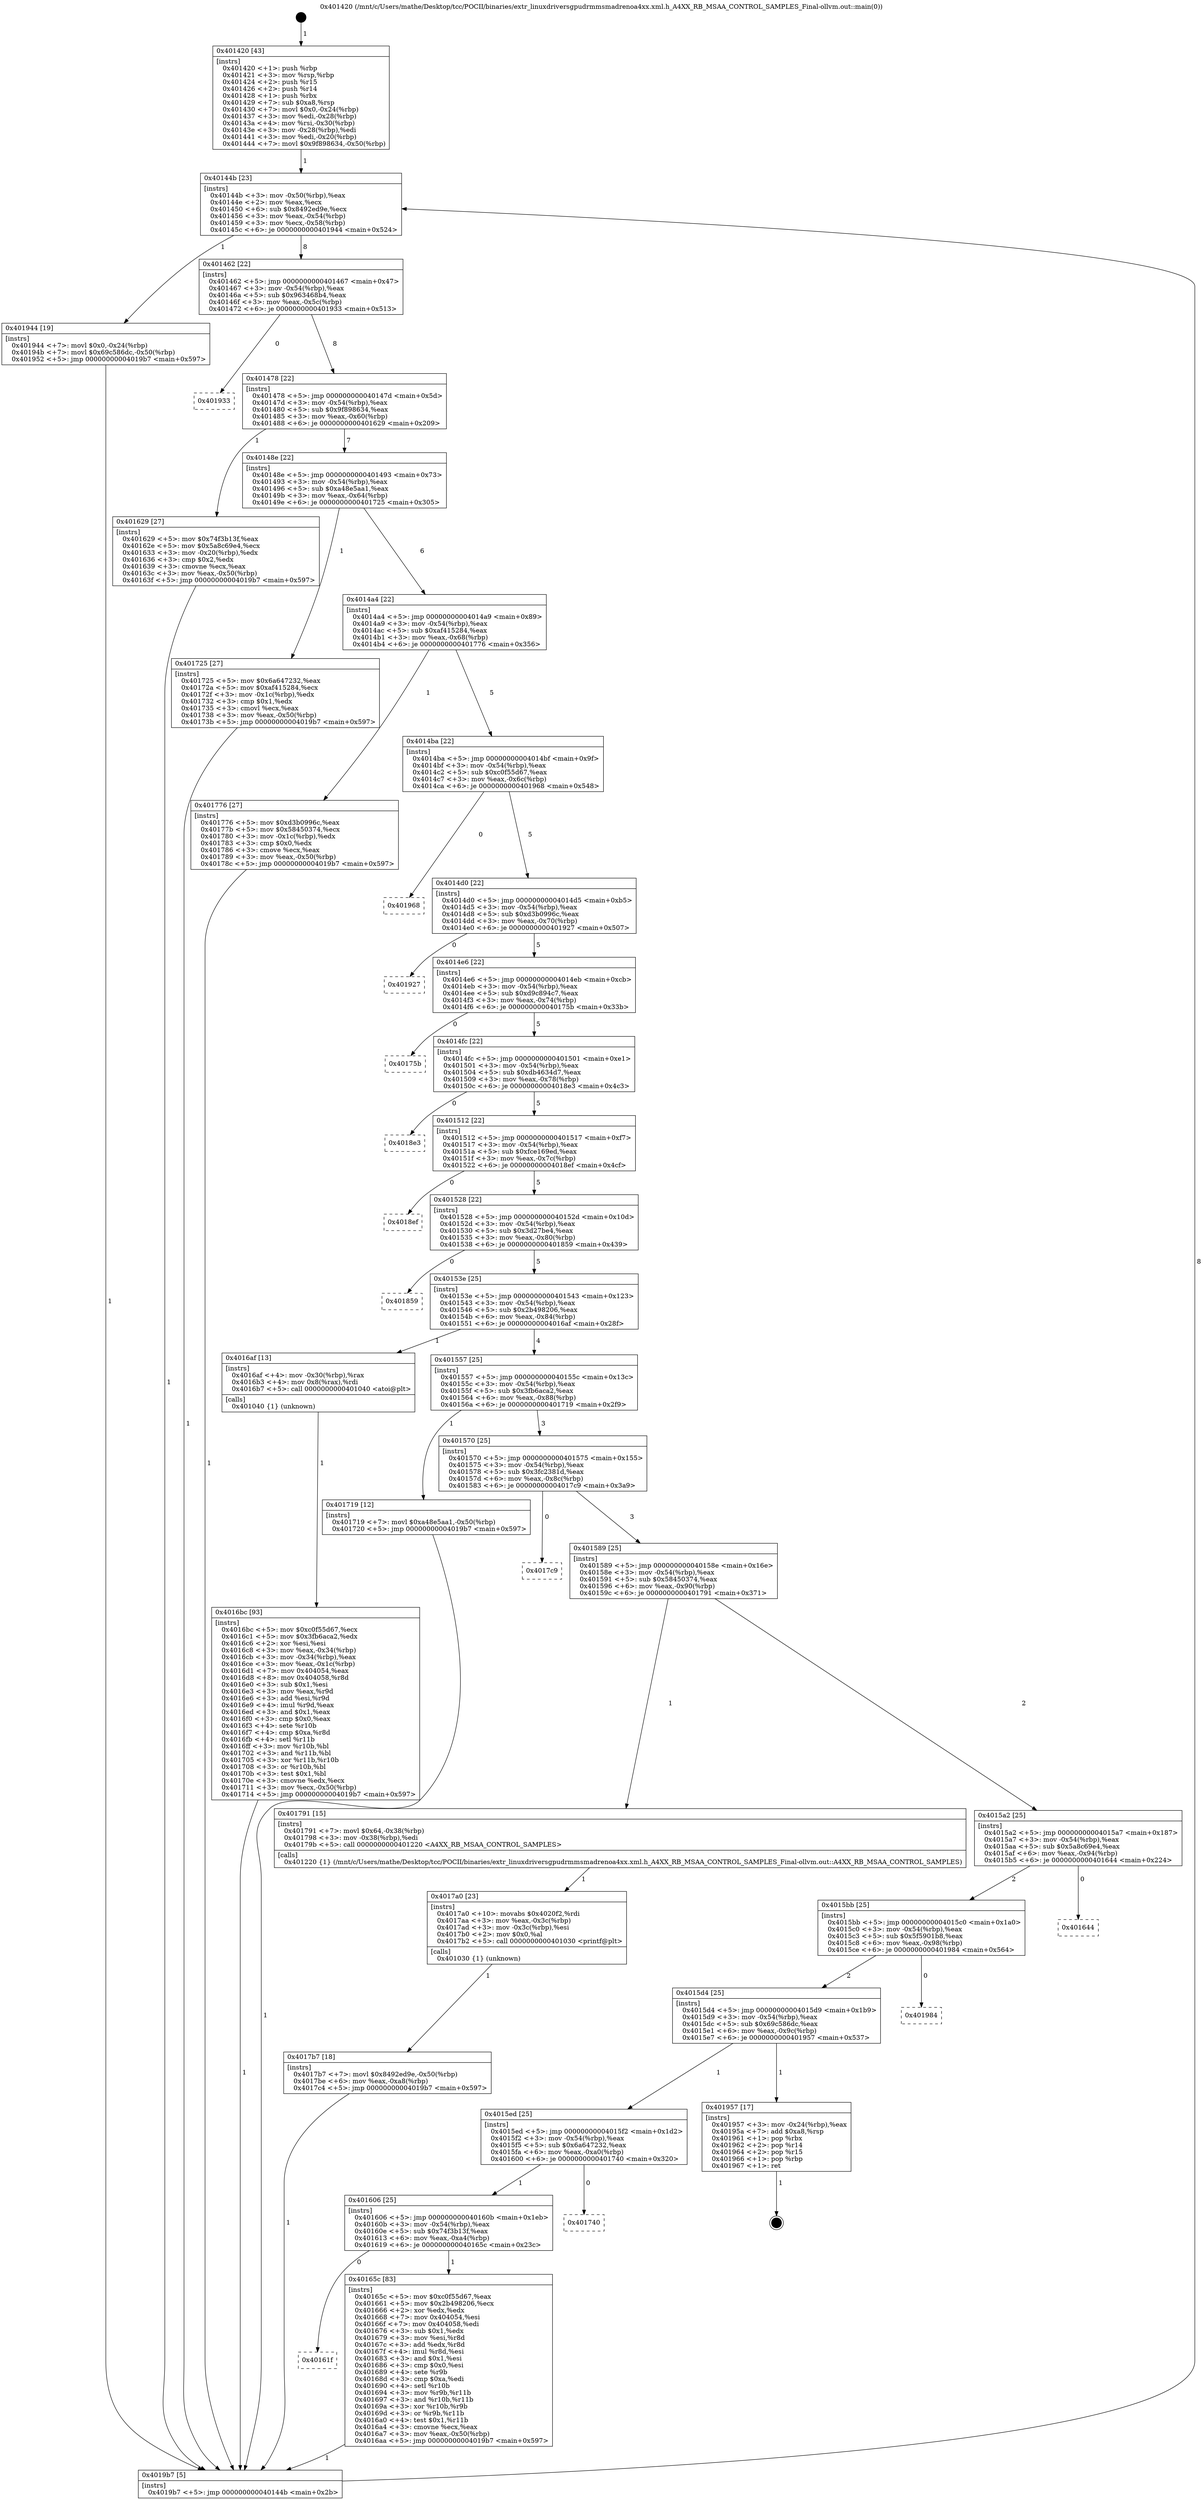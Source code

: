 digraph "0x401420" {
  label = "0x401420 (/mnt/c/Users/mathe/Desktop/tcc/POCII/binaries/extr_linuxdriversgpudrmmsmadrenoa4xx.xml.h_A4XX_RB_MSAA_CONTROL_SAMPLES_Final-ollvm.out::main(0))"
  labelloc = "t"
  node[shape=record]

  Entry [label="",width=0.3,height=0.3,shape=circle,fillcolor=black,style=filled]
  "0x40144b" [label="{
     0x40144b [23]\l
     | [instrs]\l
     &nbsp;&nbsp;0x40144b \<+3\>: mov -0x50(%rbp),%eax\l
     &nbsp;&nbsp;0x40144e \<+2\>: mov %eax,%ecx\l
     &nbsp;&nbsp;0x401450 \<+6\>: sub $0x8492ed9e,%ecx\l
     &nbsp;&nbsp;0x401456 \<+3\>: mov %eax,-0x54(%rbp)\l
     &nbsp;&nbsp;0x401459 \<+3\>: mov %ecx,-0x58(%rbp)\l
     &nbsp;&nbsp;0x40145c \<+6\>: je 0000000000401944 \<main+0x524\>\l
  }"]
  "0x401944" [label="{
     0x401944 [19]\l
     | [instrs]\l
     &nbsp;&nbsp;0x401944 \<+7\>: movl $0x0,-0x24(%rbp)\l
     &nbsp;&nbsp;0x40194b \<+7\>: movl $0x69c586dc,-0x50(%rbp)\l
     &nbsp;&nbsp;0x401952 \<+5\>: jmp 00000000004019b7 \<main+0x597\>\l
  }"]
  "0x401462" [label="{
     0x401462 [22]\l
     | [instrs]\l
     &nbsp;&nbsp;0x401462 \<+5\>: jmp 0000000000401467 \<main+0x47\>\l
     &nbsp;&nbsp;0x401467 \<+3\>: mov -0x54(%rbp),%eax\l
     &nbsp;&nbsp;0x40146a \<+5\>: sub $0x963468b4,%eax\l
     &nbsp;&nbsp;0x40146f \<+3\>: mov %eax,-0x5c(%rbp)\l
     &nbsp;&nbsp;0x401472 \<+6\>: je 0000000000401933 \<main+0x513\>\l
  }"]
  Exit [label="",width=0.3,height=0.3,shape=circle,fillcolor=black,style=filled,peripheries=2]
  "0x401933" [label="{
     0x401933\l
  }", style=dashed]
  "0x401478" [label="{
     0x401478 [22]\l
     | [instrs]\l
     &nbsp;&nbsp;0x401478 \<+5\>: jmp 000000000040147d \<main+0x5d\>\l
     &nbsp;&nbsp;0x40147d \<+3\>: mov -0x54(%rbp),%eax\l
     &nbsp;&nbsp;0x401480 \<+5\>: sub $0x9f898634,%eax\l
     &nbsp;&nbsp;0x401485 \<+3\>: mov %eax,-0x60(%rbp)\l
     &nbsp;&nbsp;0x401488 \<+6\>: je 0000000000401629 \<main+0x209\>\l
  }"]
  "0x4017b7" [label="{
     0x4017b7 [18]\l
     | [instrs]\l
     &nbsp;&nbsp;0x4017b7 \<+7\>: movl $0x8492ed9e,-0x50(%rbp)\l
     &nbsp;&nbsp;0x4017be \<+6\>: mov %eax,-0xa8(%rbp)\l
     &nbsp;&nbsp;0x4017c4 \<+5\>: jmp 00000000004019b7 \<main+0x597\>\l
  }"]
  "0x401629" [label="{
     0x401629 [27]\l
     | [instrs]\l
     &nbsp;&nbsp;0x401629 \<+5\>: mov $0x74f3b13f,%eax\l
     &nbsp;&nbsp;0x40162e \<+5\>: mov $0x5a8c69e4,%ecx\l
     &nbsp;&nbsp;0x401633 \<+3\>: mov -0x20(%rbp),%edx\l
     &nbsp;&nbsp;0x401636 \<+3\>: cmp $0x2,%edx\l
     &nbsp;&nbsp;0x401639 \<+3\>: cmovne %ecx,%eax\l
     &nbsp;&nbsp;0x40163c \<+3\>: mov %eax,-0x50(%rbp)\l
     &nbsp;&nbsp;0x40163f \<+5\>: jmp 00000000004019b7 \<main+0x597\>\l
  }"]
  "0x40148e" [label="{
     0x40148e [22]\l
     | [instrs]\l
     &nbsp;&nbsp;0x40148e \<+5\>: jmp 0000000000401493 \<main+0x73\>\l
     &nbsp;&nbsp;0x401493 \<+3\>: mov -0x54(%rbp),%eax\l
     &nbsp;&nbsp;0x401496 \<+5\>: sub $0xa48e5aa1,%eax\l
     &nbsp;&nbsp;0x40149b \<+3\>: mov %eax,-0x64(%rbp)\l
     &nbsp;&nbsp;0x40149e \<+6\>: je 0000000000401725 \<main+0x305\>\l
  }"]
  "0x4019b7" [label="{
     0x4019b7 [5]\l
     | [instrs]\l
     &nbsp;&nbsp;0x4019b7 \<+5\>: jmp 000000000040144b \<main+0x2b\>\l
  }"]
  "0x401420" [label="{
     0x401420 [43]\l
     | [instrs]\l
     &nbsp;&nbsp;0x401420 \<+1\>: push %rbp\l
     &nbsp;&nbsp;0x401421 \<+3\>: mov %rsp,%rbp\l
     &nbsp;&nbsp;0x401424 \<+2\>: push %r15\l
     &nbsp;&nbsp;0x401426 \<+2\>: push %r14\l
     &nbsp;&nbsp;0x401428 \<+1\>: push %rbx\l
     &nbsp;&nbsp;0x401429 \<+7\>: sub $0xa8,%rsp\l
     &nbsp;&nbsp;0x401430 \<+7\>: movl $0x0,-0x24(%rbp)\l
     &nbsp;&nbsp;0x401437 \<+3\>: mov %edi,-0x28(%rbp)\l
     &nbsp;&nbsp;0x40143a \<+4\>: mov %rsi,-0x30(%rbp)\l
     &nbsp;&nbsp;0x40143e \<+3\>: mov -0x28(%rbp),%edi\l
     &nbsp;&nbsp;0x401441 \<+3\>: mov %edi,-0x20(%rbp)\l
     &nbsp;&nbsp;0x401444 \<+7\>: movl $0x9f898634,-0x50(%rbp)\l
  }"]
  "0x4017a0" [label="{
     0x4017a0 [23]\l
     | [instrs]\l
     &nbsp;&nbsp;0x4017a0 \<+10\>: movabs $0x4020f2,%rdi\l
     &nbsp;&nbsp;0x4017aa \<+3\>: mov %eax,-0x3c(%rbp)\l
     &nbsp;&nbsp;0x4017ad \<+3\>: mov -0x3c(%rbp),%esi\l
     &nbsp;&nbsp;0x4017b0 \<+2\>: mov $0x0,%al\l
     &nbsp;&nbsp;0x4017b2 \<+5\>: call 0000000000401030 \<printf@plt\>\l
     | [calls]\l
     &nbsp;&nbsp;0x401030 \{1\} (unknown)\l
  }"]
  "0x401725" [label="{
     0x401725 [27]\l
     | [instrs]\l
     &nbsp;&nbsp;0x401725 \<+5\>: mov $0x6a647232,%eax\l
     &nbsp;&nbsp;0x40172a \<+5\>: mov $0xaf415284,%ecx\l
     &nbsp;&nbsp;0x40172f \<+3\>: mov -0x1c(%rbp),%edx\l
     &nbsp;&nbsp;0x401732 \<+3\>: cmp $0x1,%edx\l
     &nbsp;&nbsp;0x401735 \<+3\>: cmovl %ecx,%eax\l
     &nbsp;&nbsp;0x401738 \<+3\>: mov %eax,-0x50(%rbp)\l
     &nbsp;&nbsp;0x40173b \<+5\>: jmp 00000000004019b7 \<main+0x597\>\l
  }"]
  "0x4014a4" [label="{
     0x4014a4 [22]\l
     | [instrs]\l
     &nbsp;&nbsp;0x4014a4 \<+5\>: jmp 00000000004014a9 \<main+0x89\>\l
     &nbsp;&nbsp;0x4014a9 \<+3\>: mov -0x54(%rbp),%eax\l
     &nbsp;&nbsp;0x4014ac \<+5\>: sub $0xaf415284,%eax\l
     &nbsp;&nbsp;0x4014b1 \<+3\>: mov %eax,-0x68(%rbp)\l
     &nbsp;&nbsp;0x4014b4 \<+6\>: je 0000000000401776 \<main+0x356\>\l
  }"]
  "0x4016bc" [label="{
     0x4016bc [93]\l
     | [instrs]\l
     &nbsp;&nbsp;0x4016bc \<+5\>: mov $0xc0f55d67,%ecx\l
     &nbsp;&nbsp;0x4016c1 \<+5\>: mov $0x3fb6aca2,%edx\l
     &nbsp;&nbsp;0x4016c6 \<+2\>: xor %esi,%esi\l
     &nbsp;&nbsp;0x4016c8 \<+3\>: mov %eax,-0x34(%rbp)\l
     &nbsp;&nbsp;0x4016cb \<+3\>: mov -0x34(%rbp),%eax\l
     &nbsp;&nbsp;0x4016ce \<+3\>: mov %eax,-0x1c(%rbp)\l
     &nbsp;&nbsp;0x4016d1 \<+7\>: mov 0x404054,%eax\l
     &nbsp;&nbsp;0x4016d8 \<+8\>: mov 0x404058,%r8d\l
     &nbsp;&nbsp;0x4016e0 \<+3\>: sub $0x1,%esi\l
     &nbsp;&nbsp;0x4016e3 \<+3\>: mov %eax,%r9d\l
     &nbsp;&nbsp;0x4016e6 \<+3\>: add %esi,%r9d\l
     &nbsp;&nbsp;0x4016e9 \<+4\>: imul %r9d,%eax\l
     &nbsp;&nbsp;0x4016ed \<+3\>: and $0x1,%eax\l
     &nbsp;&nbsp;0x4016f0 \<+3\>: cmp $0x0,%eax\l
     &nbsp;&nbsp;0x4016f3 \<+4\>: sete %r10b\l
     &nbsp;&nbsp;0x4016f7 \<+4\>: cmp $0xa,%r8d\l
     &nbsp;&nbsp;0x4016fb \<+4\>: setl %r11b\l
     &nbsp;&nbsp;0x4016ff \<+3\>: mov %r10b,%bl\l
     &nbsp;&nbsp;0x401702 \<+3\>: and %r11b,%bl\l
     &nbsp;&nbsp;0x401705 \<+3\>: xor %r11b,%r10b\l
     &nbsp;&nbsp;0x401708 \<+3\>: or %r10b,%bl\l
     &nbsp;&nbsp;0x40170b \<+3\>: test $0x1,%bl\l
     &nbsp;&nbsp;0x40170e \<+3\>: cmovne %edx,%ecx\l
     &nbsp;&nbsp;0x401711 \<+3\>: mov %ecx,-0x50(%rbp)\l
     &nbsp;&nbsp;0x401714 \<+5\>: jmp 00000000004019b7 \<main+0x597\>\l
  }"]
  "0x401776" [label="{
     0x401776 [27]\l
     | [instrs]\l
     &nbsp;&nbsp;0x401776 \<+5\>: mov $0xd3b0996c,%eax\l
     &nbsp;&nbsp;0x40177b \<+5\>: mov $0x58450374,%ecx\l
     &nbsp;&nbsp;0x401780 \<+3\>: mov -0x1c(%rbp),%edx\l
     &nbsp;&nbsp;0x401783 \<+3\>: cmp $0x0,%edx\l
     &nbsp;&nbsp;0x401786 \<+3\>: cmove %ecx,%eax\l
     &nbsp;&nbsp;0x401789 \<+3\>: mov %eax,-0x50(%rbp)\l
     &nbsp;&nbsp;0x40178c \<+5\>: jmp 00000000004019b7 \<main+0x597\>\l
  }"]
  "0x4014ba" [label="{
     0x4014ba [22]\l
     | [instrs]\l
     &nbsp;&nbsp;0x4014ba \<+5\>: jmp 00000000004014bf \<main+0x9f\>\l
     &nbsp;&nbsp;0x4014bf \<+3\>: mov -0x54(%rbp),%eax\l
     &nbsp;&nbsp;0x4014c2 \<+5\>: sub $0xc0f55d67,%eax\l
     &nbsp;&nbsp;0x4014c7 \<+3\>: mov %eax,-0x6c(%rbp)\l
     &nbsp;&nbsp;0x4014ca \<+6\>: je 0000000000401968 \<main+0x548\>\l
  }"]
  "0x40161f" [label="{
     0x40161f\l
  }", style=dashed]
  "0x401968" [label="{
     0x401968\l
  }", style=dashed]
  "0x4014d0" [label="{
     0x4014d0 [22]\l
     | [instrs]\l
     &nbsp;&nbsp;0x4014d0 \<+5\>: jmp 00000000004014d5 \<main+0xb5\>\l
     &nbsp;&nbsp;0x4014d5 \<+3\>: mov -0x54(%rbp),%eax\l
     &nbsp;&nbsp;0x4014d8 \<+5\>: sub $0xd3b0996c,%eax\l
     &nbsp;&nbsp;0x4014dd \<+3\>: mov %eax,-0x70(%rbp)\l
     &nbsp;&nbsp;0x4014e0 \<+6\>: je 0000000000401927 \<main+0x507\>\l
  }"]
  "0x40165c" [label="{
     0x40165c [83]\l
     | [instrs]\l
     &nbsp;&nbsp;0x40165c \<+5\>: mov $0xc0f55d67,%eax\l
     &nbsp;&nbsp;0x401661 \<+5\>: mov $0x2b498206,%ecx\l
     &nbsp;&nbsp;0x401666 \<+2\>: xor %edx,%edx\l
     &nbsp;&nbsp;0x401668 \<+7\>: mov 0x404054,%esi\l
     &nbsp;&nbsp;0x40166f \<+7\>: mov 0x404058,%edi\l
     &nbsp;&nbsp;0x401676 \<+3\>: sub $0x1,%edx\l
     &nbsp;&nbsp;0x401679 \<+3\>: mov %esi,%r8d\l
     &nbsp;&nbsp;0x40167c \<+3\>: add %edx,%r8d\l
     &nbsp;&nbsp;0x40167f \<+4\>: imul %r8d,%esi\l
     &nbsp;&nbsp;0x401683 \<+3\>: and $0x1,%esi\l
     &nbsp;&nbsp;0x401686 \<+3\>: cmp $0x0,%esi\l
     &nbsp;&nbsp;0x401689 \<+4\>: sete %r9b\l
     &nbsp;&nbsp;0x40168d \<+3\>: cmp $0xa,%edi\l
     &nbsp;&nbsp;0x401690 \<+4\>: setl %r10b\l
     &nbsp;&nbsp;0x401694 \<+3\>: mov %r9b,%r11b\l
     &nbsp;&nbsp;0x401697 \<+3\>: and %r10b,%r11b\l
     &nbsp;&nbsp;0x40169a \<+3\>: xor %r10b,%r9b\l
     &nbsp;&nbsp;0x40169d \<+3\>: or %r9b,%r11b\l
     &nbsp;&nbsp;0x4016a0 \<+4\>: test $0x1,%r11b\l
     &nbsp;&nbsp;0x4016a4 \<+3\>: cmovne %ecx,%eax\l
     &nbsp;&nbsp;0x4016a7 \<+3\>: mov %eax,-0x50(%rbp)\l
     &nbsp;&nbsp;0x4016aa \<+5\>: jmp 00000000004019b7 \<main+0x597\>\l
  }"]
  "0x401927" [label="{
     0x401927\l
  }", style=dashed]
  "0x4014e6" [label="{
     0x4014e6 [22]\l
     | [instrs]\l
     &nbsp;&nbsp;0x4014e6 \<+5\>: jmp 00000000004014eb \<main+0xcb\>\l
     &nbsp;&nbsp;0x4014eb \<+3\>: mov -0x54(%rbp),%eax\l
     &nbsp;&nbsp;0x4014ee \<+5\>: sub $0xd9c894c7,%eax\l
     &nbsp;&nbsp;0x4014f3 \<+3\>: mov %eax,-0x74(%rbp)\l
     &nbsp;&nbsp;0x4014f6 \<+6\>: je 000000000040175b \<main+0x33b\>\l
  }"]
  "0x401606" [label="{
     0x401606 [25]\l
     | [instrs]\l
     &nbsp;&nbsp;0x401606 \<+5\>: jmp 000000000040160b \<main+0x1eb\>\l
     &nbsp;&nbsp;0x40160b \<+3\>: mov -0x54(%rbp),%eax\l
     &nbsp;&nbsp;0x40160e \<+5\>: sub $0x74f3b13f,%eax\l
     &nbsp;&nbsp;0x401613 \<+6\>: mov %eax,-0xa4(%rbp)\l
     &nbsp;&nbsp;0x401619 \<+6\>: je 000000000040165c \<main+0x23c\>\l
  }"]
  "0x40175b" [label="{
     0x40175b\l
  }", style=dashed]
  "0x4014fc" [label="{
     0x4014fc [22]\l
     | [instrs]\l
     &nbsp;&nbsp;0x4014fc \<+5\>: jmp 0000000000401501 \<main+0xe1\>\l
     &nbsp;&nbsp;0x401501 \<+3\>: mov -0x54(%rbp),%eax\l
     &nbsp;&nbsp;0x401504 \<+5\>: sub $0xdb4634d7,%eax\l
     &nbsp;&nbsp;0x401509 \<+3\>: mov %eax,-0x78(%rbp)\l
     &nbsp;&nbsp;0x40150c \<+6\>: je 00000000004018e3 \<main+0x4c3\>\l
  }"]
  "0x401740" [label="{
     0x401740\l
  }", style=dashed]
  "0x4018e3" [label="{
     0x4018e3\l
  }", style=dashed]
  "0x401512" [label="{
     0x401512 [22]\l
     | [instrs]\l
     &nbsp;&nbsp;0x401512 \<+5\>: jmp 0000000000401517 \<main+0xf7\>\l
     &nbsp;&nbsp;0x401517 \<+3\>: mov -0x54(%rbp),%eax\l
     &nbsp;&nbsp;0x40151a \<+5\>: sub $0xfce169ed,%eax\l
     &nbsp;&nbsp;0x40151f \<+3\>: mov %eax,-0x7c(%rbp)\l
     &nbsp;&nbsp;0x401522 \<+6\>: je 00000000004018ef \<main+0x4cf\>\l
  }"]
  "0x4015ed" [label="{
     0x4015ed [25]\l
     | [instrs]\l
     &nbsp;&nbsp;0x4015ed \<+5\>: jmp 00000000004015f2 \<main+0x1d2\>\l
     &nbsp;&nbsp;0x4015f2 \<+3\>: mov -0x54(%rbp),%eax\l
     &nbsp;&nbsp;0x4015f5 \<+5\>: sub $0x6a647232,%eax\l
     &nbsp;&nbsp;0x4015fa \<+6\>: mov %eax,-0xa0(%rbp)\l
     &nbsp;&nbsp;0x401600 \<+6\>: je 0000000000401740 \<main+0x320\>\l
  }"]
  "0x4018ef" [label="{
     0x4018ef\l
  }", style=dashed]
  "0x401528" [label="{
     0x401528 [22]\l
     | [instrs]\l
     &nbsp;&nbsp;0x401528 \<+5\>: jmp 000000000040152d \<main+0x10d\>\l
     &nbsp;&nbsp;0x40152d \<+3\>: mov -0x54(%rbp),%eax\l
     &nbsp;&nbsp;0x401530 \<+5\>: sub $0x3d27be4,%eax\l
     &nbsp;&nbsp;0x401535 \<+3\>: mov %eax,-0x80(%rbp)\l
     &nbsp;&nbsp;0x401538 \<+6\>: je 0000000000401859 \<main+0x439\>\l
  }"]
  "0x401957" [label="{
     0x401957 [17]\l
     | [instrs]\l
     &nbsp;&nbsp;0x401957 \<+3\>: mov -0x24(%rbp),%eax\l
     &nbsp;&nbsp;0x40195a \<+7\>: add $0xa8,%rsp\l
     &nbsp;&nbsp;0x401961 \<+1\>: pop %rbx\l
     &nbsp;&nbsp;0x401962 \<+2\>: pop %r14\l
     &nbsp;&nbsp;0x401964 \<+2\>: pop %r15\l
     &nbsp;&nbsp;0x401966 \<+1\>: pop %rbp\l
     &nbsp;&nbsp;0x401967 \<+1\>: ret\l
  }"]
  "0x401859" [label="{
     0x401859\l
  }", style=dashed]
  "0x40153e" [label="{
     0x40153e [25]\l
     | [instrs]\l
     &nbsp;&nbsp;0x40153e \<+5\>: jmp 0000000000401543 \<main+0x123\>\l
     &nbsp;&nbsp;0x401543 \<+3\>: mov -0x54(%rbp),%eax\l
     &nbsp;&nbsp;0x401546 \<+5\>: sub $0x2b498206,%eax\l
     &nbsp;&nbsp;0x40154b \<+6\>: mov %eax,-0x84(%rbp)\l
     &nbsp;&nbsp;0x401551 \<+6\>: je 00000000004016af \<main+0x28f\>\l
  }"]
  "0x4015d4" [label="{
     0x4015d4 [25]\l
     | [instrs]\l
     &nbsp;&nbsp;0x4015d4 \<+5\>: jmp 00000000004015d9 \<main+0x1b9\>\l
     &nbsp;&nbsp;0x4015d9 \<+3\>: mov -0x54(%rbp),%eax\l
     &nbsp;&nbsp;0x4015dc \<+5\>: sub $0x69c586dc,%eax\l
     &nbsp;&nbsp;0x4015e1 \<+6\>: mov %eax,-0x9c(%rbp)\l
     &nbsp;&nbsp;0x4015e7 \<+6\>: je 0000000000401957 \<main+0x537\>\l
  }"]
  "0x4016af" [label="{
     0x4016af [13]\l
     | [instrs]\l
     &nbsp;&nbsp;0x4016af \<+4\>: mov -0x30(%rbp),%rax\l
     &nbsp;&nbsp;0x4016b3 \<+4\>: mov 0x8(%rax),%rdi\l
     &nbsp;&nbsp;0x4016b7 \<+5\>: call 0000000000401040 \<atoi@plt\>\l
     | [calls]\l
     &nbsp;&nbsp;0x401040 \{1\} (unknown)\l
  }"]
  "0x401557" [label="{
     0x401557 [25]\l
     | [instrs]\l
     &nbsp;&nbsp;0x401557 \<+5\>: jmp 000000000040155c \<main+0x13c\>\l
     &nbsp;&nbsp;0x40155c \<+3\>: mov -0x54(%rbp),%eax\l
     &nbsp;&nbsp;0x40155f \<+5\>: sub $0x3fb6aca2,%eax\l
     &nbsp;&nbsp;0x401564 \<+6\>: mov %eax,-0x88(%rbp)\l
     &nbsp;&nbsp;0x40156a \<+6\>: je 0000000000401719 \<main+0x2f9\>\l
  }"]
  "0x401984" [label="{
     0x401984\l
  }", style=dashed]
  "0x401719" [label="{
     0x401719 [12]\l
     | [instrs]\l
     &nbsp;&nbsp;0x401719 \<+7\>: movl $0xa48e5aa1,-0x50(%rbp)\l
     &nbsp;&nbsp;0x401720 \<+5\>: jmp 00000000004019b7 \<main+0x597\>\l
  }"]
  "0x401570" [label="{
     0x401570 [25]\l
     | [instrs]\l
     &nbsp;&nbsp;0x401570 \<+5\>: jmp 0000000000401575 \<main+0x155\>\l
     &nbsp;&nbsp;0x401575 \<+3\>: mov -0x54(%rbp),%eax\l
     &nbsp;&nbsp;0x401578 \<+5\>: sub $0x3fc2381d,%eax\l
     &nbsp;&nbsp;0x40157d \<+6\>: mov %eax,-0x8c(%rbp)\l
     &nbsp;&nbsp;0x401583 \<+6\>: je 00000000004017c9 \<main+0x3a9\>\l
  }"]
  "0x4015bb" [label="{
     0x4015bb [25]\l
     | [instrs]\l
     &nbsp;&nbsp;0x4015bb \<+5\>: jmp 00000000004015c0 \<main+0x1a0\>\l
     &nbsp;&nbsp;0x4015c0 \<+3\>: mov -0x54(%rbp),%eax\l
     &nbsp;&nbsp;0x4015c3 \<+5\>: sub $0x5f5901b8,%eax\l
     &nbsp;&nbsp;0x4015c8 \<+6\>: mov %eax,-0x98(%rbp)\l
     &nbsp;&nbsp;0x4015ce \<+6\>: je 0000000000401984 \<main+0x564\>\l
  }"]
  "0x4017c9" [label="{
     0x4017c9\l
  }", style=dashed]
  "0x401589" [label="{
     0x401589 [25]\l
     | [instrs]\l
     &nbsp;&nbsp;0x401589 \<+5\>: jmp 000000000040158e \<main+0x16e\>\l
     &nbsp;&nbsp;0x40158e \<+3\>: mov -0x54(%rbp),%eax\l
     &nbsp;&nbsp;0x401591 \<+5\>: sub $0x58450374,%eax\l
     &nbsp;&nbsp;0x401596 \<+6\>: mov %eax,-0x90(%rbp)\l
     &nbsp;&nbsp;0x40159c \<+6\>: je 0000000000401791 \<main+0x371\>\l
  }"]
  "0x401644" [label="{
     0x401644\l
  }", style=dashed]
  "0x401791" [label="{
     0x401791 [15]\l
     | [instrs]\l
     &nbsp;&nbsp;0x401791 \<+7\>: movl $0x64,-0x38(%rbp)\l
     &nbsp;&nbsp;0x401798 \<+3\>: mov -0x38(%rbp),%edi\l
     &nbsp;&nbsp;0x40179b \<+5\>: call 0000000000401220 \<A4XX_RB_MSAA_CONTROL_SAMPLES\>\l
     | [calls]\l
     &nbsp;&nbsp;0x401220 \{1\} (/mnt/c/Users/mathe/Desktop/tcc/POCII/binaries/extr_linuxdriversgpudrmmsmadrenoa4xx.xml.h_A4XX_RB_MSAA_CONTROL_SAMPLES_Final-ollvm.out::A4XX_RB_MSAA_CONTROL_SAMPLES)\l
  }"]
  "0x4015a2" [label="{
     0x4015a2 [25]\l
     | [instrs]\l
     &nbsp;&nbsp;0x4015a2 \<+5\>: jmp 00000000004015a7 \<main+0x187\>\l
     &nbsp;&nbsp;0x4015a7 \<+3\>: mov -0x54(%rbp),%eax\l
     &nbsp;&nbsp;0x4015aa \<+5\>: sub $0x5a8c69e4,%eax\l
     &nbsp;&nbsp;0x4015af \<+6\>: mov %eax,-0x94(%rbp)\l
     &nbsp;&nbsp;0x4015b5 \<+6\>: je 0000000000401644 \<main+0x224\>\l
  }"]
  Entry -> "0x401420" [label=" 1"]
  "0x40144b" -> "0x401944" [label=" 1"]
  "0x40144b" -> "0x401462" [label=" 8"]
  "0x401957" -> Exit [label=" 1"]
  "0x401462" -> "0x401933" [label=" 0"]
  "0x401462" -> "0x401478" [label=" 8"]
  "0x401944" -> "0x4019b7" [label=" 1"]
  "0x401478" -> "0x401629" [label=" 1"]
  "0x401478" -> "0x40148e" [label=" 7"]
  "0x401629" -> "0x4019b7" [label=" 1"]
  "0x401420" -> "0x40144b" [label=" 1"]
  "0x4019b7" -> "0x40144b" [label=" 8"]
  "0x4017b7" -> "0x4019b7" [label=" 1"]
  "0x40148e" -> "0x401725" [label=" 1"]
  "0x40148e" -> "0x4014a4" [label=" 6"]
  "0x4017a0" -> "0x4017b7" [label=" 1"]
  "0x4014a4" -> "0x401776" [label=" 1"]
  "0x4014a4" -> "0x4014ba" [label=" 5"]
  "0x401791" -> "0x4017a0" [label=" 1"]
  "0x4014ba" -> "0x401968" [label=" 0"]
  "0x4014ba" -> "0x4014d0" [label=" 5"]
  "0x401776" -> "0x4019b7" [label=" 1"]
  "0x4014d0" -> "0x401927" [label=" 0"]
  "0x4014d0" -> "0x4014e6" [label=" 5"]
  "0x401725" -> "0x4019b7" [label=" 1"]
  "0x4014e6" -> "0x40175b" [label=" 0"]
  "0x4014e6" -> "0x4014fc" [label=" 5"]
  "0x4016bc" -> "0x4019b7" [label=" 1"]
  "0x4014fc" -> "0x4018e3" [label=" 0"]
  "0x4014fc" -> "0x401512" [label=" 5"]
  "0x4016af" -> "0x4016bc" [label=" 1"]
  "0x401512" -> "0x4018ef" [label=" 0"]
  "0x401512" -> "0x401528" [label=" 5"]
  "0x401606" -> "0x40161f" [label=" 0"]
  "0x401528" -> "0x401859" [label=" 0"]
  "0x401528" -> "0x40153e" [label=" 5"]
  "0x401606" -> "0x40165c" [label=" 1"]
  "0x40153e" -> "0x4016af" [label=" 1"]
  "0x40153e" -> "0x401557" [label=" 4"]
  "0x4015ed" -> "0x401606" [label=" 1"]
  "0x401557" -> "0x401719" [label=" 1"]
  "0x401557" -> "0x401570" [label=" 3"]
  "0x4015ed" -> "0x401740" [label=" 0"]
  "0x401570" -> "0x4017c9" [label=" 0"]
  "0x401570" -> "0x401589" [label=" 3"]
  "0x4015d4" -> "0x4015ed" [label=" 1"]
  "0x401589" -> "0x401791" [label=" 1"]
  "0x401589" -> "0x4015a2" [label=" 2"]
  "0x4015d4" -> "0x401957" [label=" 1"]
  "0x4015a2" -> "0x401644" [label=" 0"]
  "0x4015a2" -> "0x4015bb" [label=" 2"]
  "0x40165c" -> "0x4019b7" [label=" 1"]
  "0x4015bb" -> "0x401984" [label=" 0"]
  "0x4015bb" -> "0x4015d4" [label=" 2"]
  "0x401719" -> "0x4019b7" [label=" 1"]
}
